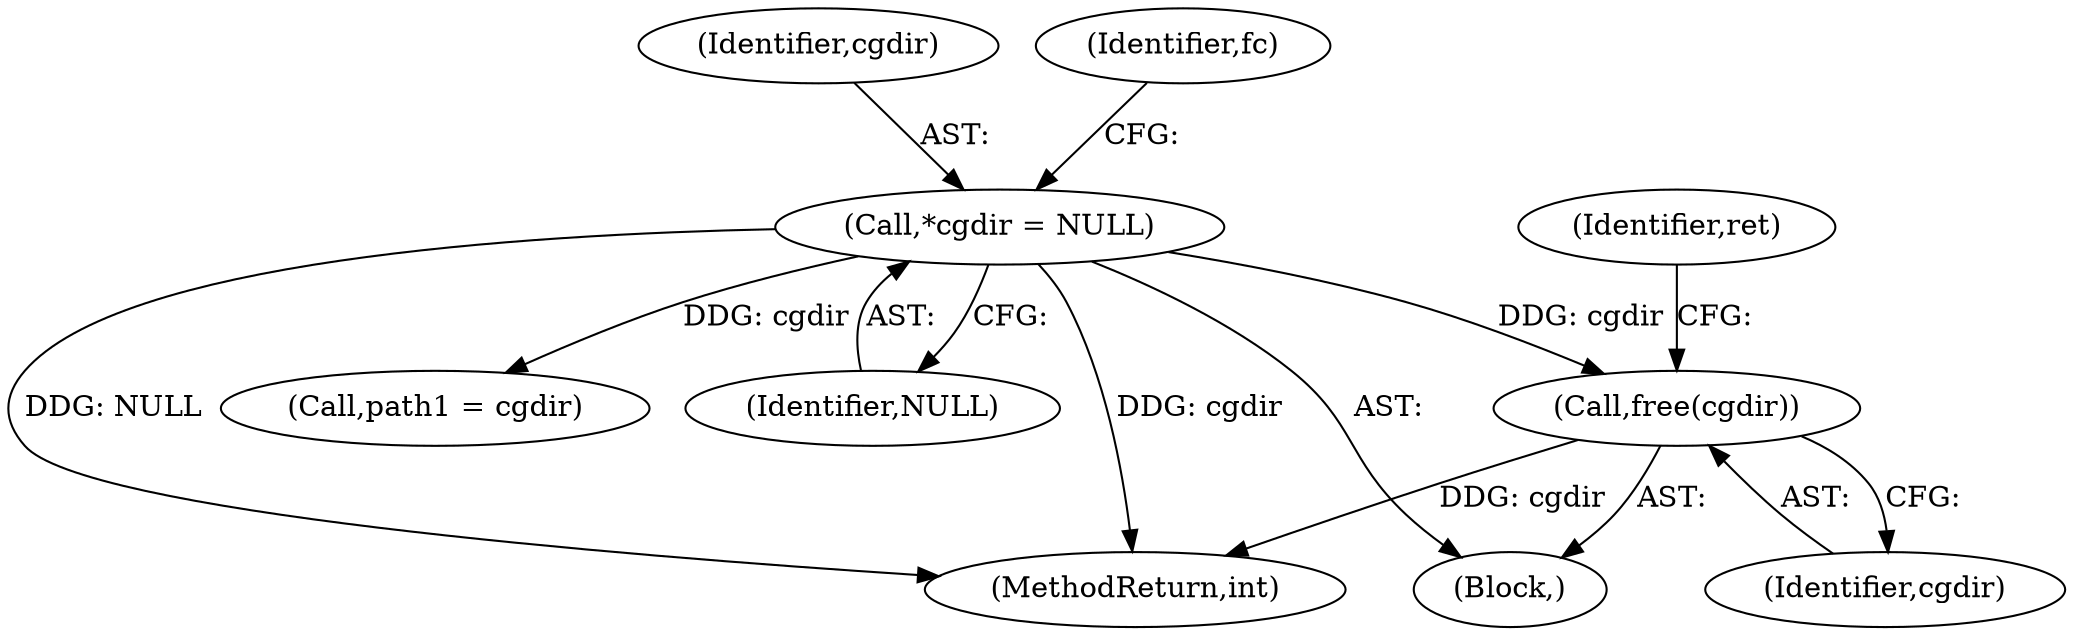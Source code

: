 digraph "1_lxcfs_a8b6c3e0537e90fba3c55910fd1b7229d54a60a7_1@API" {
"1000209" [label="(Call,free(cgdir))"];
"1000114" [label="(Call,*cgdir = NULL)"];
"1000115" [label="(Identifier,cgdir)"];
"1000114" [label="(Call,*cgdir = NULL)"];
"1000213" [label="(MethodReturn,int)"];
"1000210" [label="(Identifier,cgdir)"];
"1000209" [label="(Call,free(cgdir))"];
"1000103" [label="(Block,)"];
"1000122" [label="(Identifier,fc)"];
"1000160" [label="(Call,path1 = cgdir)"];
"1000116" [label="(Identifier,NULL)"];
"1000212" [label="(Identifier,ret)"];
"1000209" -> "1000103"  [label="AST: "];
"1000209" -> "1000210"  [label="CFG: "];
"1000210" -> "1000209"  [label="AST: "];
"1000212" -> "1000209"  [label="CFG: "];
"1000209" -> "1000213"  [label="DDG: cgdir"];
"1000114" -> "1000209"  [label="DDG: cgdir"];
"1000114" -> "1000103"  [label="AST: "];
"1000114" -> "1000116"  [label="CFG: "];
"1000115" -> "1000114"  [label="AST: "];
"1000116" -> "1000114"  [label="AST: "];
"1000122" -> "1000114"  [label="CFG: "];
"1000114" -> "1000213"  [label="DDG: cgdir"];
"1000114" -> "1000213"  [label="DDG: NULL"];
"1000114" -> "1000160"  [label="DDG: cgdir"];
}
